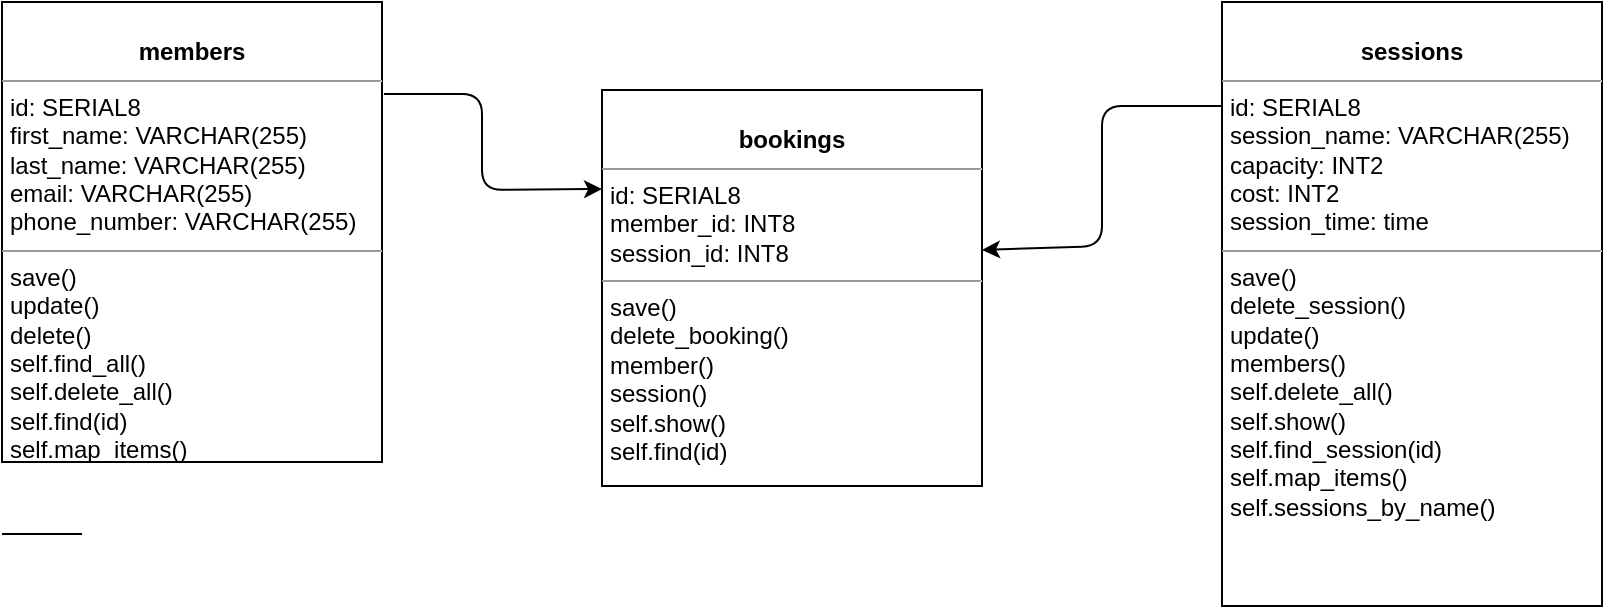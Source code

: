 <mxfile version="10.6.5" type="github"><diagram name="Page-1" id="9f46799a-70d6-7492-0946-bef42562c5a5"><mxGraphModel dx="962" dy="505" grid="1" gridSize="10" guides="1" tooltips="1" connect="1" arrows="1" fold="1" page="1" pageScale="1" pageWidth="1100" pageHeight="850" background="#ffffff" math="0" shadow="0"><root><mxCell id="0"/><mxCell id="1" parent="0"/><mxCell id="1pqriuBPGq7cYhrQx8Pe-11" value="&lt;p style=&quot;margin: 0px ; margin-top: 4px ; text-align: center&quot;&gt;&lt;br&gt;&lt;b&gt;members&lt;/b&gt;&lt;/p&gt;&lt;hr size=&quot;1&quot;&gt;&lt;p style=&quot;margin: 0px ; margin-left: 4px&quot;&gt;&lt;span&gt;id: SERIAL8&lt;/span&gt;&lt;/p&gt;&lt;p style=&quot;margin: 0px ; margin-left: 4px&quot;&gt;&lt;span&gt;first_name: VARCHAR(255)&lt;/span&gt;&lt;span&gt;&lt;br&gt;&lt;/span&gt;&lt;/p&gt;&lt;p style=&quot;margin: 0px ; margin-left: 4px&quot;&gt;&lt;span&gt;last_name: VARCHAR(255)&lt;/span&gt;&lt;span&gt;&lt;br&gt;&lt;/span&gt;&lt;/p&gt;&lt;p style=&quot;margin: 0px ; margin-left: 4px&quot;&gt;&lt;span&gt;email: VARCHAR(255)&lt;/span&gt;&lt;span&gt;&lt;br&gt;&lt;/span&gt;&lt;/p&gt;&lt;p style=&quot;margin: 0px ; margin-left: 4px&quot;&gt;&lt;span&gt;phone_number: VARCHAR(255)&lt;/span&gt;&lt;br&gt;&lt;/p&gt;&lt;hr size=&quot;1&quot;&gt;&lt;p style=&quot;margin: 0px ; margin-left: 4px&quot;&gt;save()&lt;/p&gt;&lt;p style=&quot;margin: 0px ; margin-left: 4px&quot;&gt;update()&lt;/p&gt;&lt;p style=&quot;margin: 0px ; margin-left: 4px&quot;&gt;delete()&lt;/p&gt;&lt;p style=&quot;margin: 0px ; margin-left: 4px&quot;&gt;self.find_all()&lt;/p&gt;&lt;p style=&quot;margin: 0px ; margin-left: 4px&quot;&gt;self.delete_all()&lt;/p&gt;&lt;p style=&quot;margin: 0px ; margin-left: 4px&quot;&gt;self.find(id)&lt;/p&gt;&lt;p style=&quot;margin: 0px ; margin-left: 4px&quot;&gt;self.map_items()&lt;br&gt;&lt;br&gt;&lt;/p&gt;" style="verticalAlign=top;align=left;overflow=fill;fontSize=12;fontFamily=Helvetica;html=1;" vertex="1" parent="1"><mxGeometry x="90" y="78" width="190" height="230" as="geometry"/></mxCell><mxCell id="1pqriuBPGq7cYhrQx8Pe-12" value="&lt;p style=&quot;margin: 0px ; margin-top: 4px ; text-align: center&quot;&gt;&lt;br&gt;&lt;b&gt;bookings&lt;/b&gt;&lt;/p&gt;&lt;hr size=&quot;1&quot;&gt;&lt;p style=&quot;margin: 0px ; margin-left: 4px&quot;&gt;id: SERIAL8&lt;br&gt;member_id: INT8&lt;/p&gt;&lt;p style=&quot;margin: 0px ; margin-left: 4px&quot;&gt;session_id: INT8&lt;/p&gt;&lt;hr size=&quot;1&quot;&gt;&lt;p style=&quot;margin: 0px ; margin-left: 4px&quot;&gt;save()&lt;/p&gt;&lt;p style=&quot;margin: 0px ; margin-left: 4px&quot;&gt;delete_booking()&lt;/p&gt;&lt;p style=&quot;margin: 0px ; margin-left: 4px&quot;&gt;member()&lt;/p&gt;&lt;p style=&quot;margin: 0px ; margin-left: 4px&quot;&gt;session()&lt;/p&gt;&lt;p style=&quot;margin: 0px ; margin-left: 4px&quot;&gt;self.show()&lt;/p&gt;&lt;p style=&quot;margin: 0px ; margin-left: 4px&quot;&gt;self.find(id)&lt;/p&gt;&lt;p style=&quot;margin: 0px ; margin-left: 4px&quot;&gt;&lt;br&gt;&lt;/p&gt;" style="verticalAlign=top;align=left;overflow=fill;fontSize=12;fontFamily=Helvetica;html=1;" vertex="1" parent="1"><mxGeometry x="390" y="122" width="190" height="198" as="geometry"/></mxCell><mxCell id="1pqriuBPGq7cYhrQx8Pe-14" value="" style="line;strokeWidth=1;fillColor=none;align=left;verticalAlign=middle;spacingTop=-1;spacingLeft=3;spacingRight=3;rotatable=0;labelPosition=right;points=[];portConstraint=eastwest;" vertex="1" parent="1"><mxGeometry x="90" y="340" width="40" height="8" as="geometry"/></mxCell><mxCell id="1pqriuBPGq7cYhrQx8Pe-15" value="" style="endArrow=classic;html=1;entryX=0;entryY=0.25;entryDx=0;entryDy=0;exitX=1.005;exitY=0.2;exitDx=0;exitDy=0;exitPerimeter=0;" edge="1" parent="1" source="1pqriuBPGq7cYhrQx8Pe-11" target="1pqriuBPGq7cYhrQx8Pe-12"><mxGeometry width="50" height="50" relative="1" as="geometry"><mxPoint x="90" y="420" as="sourcePoint"/><mxPoint x="140" y="370" as="targetPoint"/><Array as="points"><mxPoint x="330" y="124"/><mxPoint x="330" y="172"/></Array></mxGeometry></mxCell><mxCell id="1pqriuBPGq7cYhrQx8Pe-22" value="&lt;p style=&quot;margin: 0px ; margin-top: 4px ; text-align: center&quot;&gt;&lt;br&gt;&lt;b&gt;sessions&lt;/b&gt;&lt;/p&gt;&lt;hr size=&quot;1&quot;&gt;&lt;p style=&quot;margin: 0px ; margin-left: 4px&quot;&gt;id: SERIAL8&lt;br&gt;session_name: VARCHAR(255)&lt;/p&gt;&lt;p style=&quot;margin: 0px ; margin-left: 4px&quot;&gt;capacity: INT2&lt;/p&gt;&lt;p style=&quot;margin: 0px ; margin-left: 4px&quot;&gt;cost: INT2&lt;/p&gt;&lt;p style=&quot;margin: 0px ; margin-left: 4px&quot;&gt;session_time: time&lt;/p&gt;&lt;hr size=&quot;1&quot;&gt;&lt;p style=&quot;margin: 0px ; margin-left: 4px&quot;&gt;save()&lt;/p&gt;&lt;p style=&quot;margin: 0px ; margin-left: 4px&quot;&gt;delete_session()&lt;/p&gt;&lt;p style=&quot;margin: 0px ; margin-left: 4px&quot;&gt;update()&lt;/p&gt;&lt;p style=&quot;margin: 0px ; margin-left: 4px&quot;&gt;members()&lt;/p&gt;&lt;p style=&quot;margin: 0px ; margin-left: 4px&quot;&gt;self.delete_all()&lt;/p&gt;&lt;p style=&quot;margin: 0px ; margin-left: 4px&quot;&gt;self.show()&lt;/p&gt;&lt;p style=&quot;margin: 0px ; margin-left: 4px&quot;&gt;self.find_session(id)&lt;/p&gt;&lt;p style=&quot;margin: 0px ; margin-left: 4px&quot;&gt;self.map_items()&lt;/p&gt;&lt;p style=&quot;margin: 0px ; margin-left: 4px&quot;&gt;self.sessions_by_name()&lt;/p&gt;&lt;p style=&quot;margin: 0px ; margin-left: 4px&quot;&gt;&lt;br&gt;&lt;/p&gt;&lt;p style=&quot;margin: 0px ; margin-left: 4px&quot;&gt;&lt;br&gt;&lt;/p&gt;" style="verticalAlign=top;align=left;overflow=fill;fontSize=12;fontFamily=Helvetica;html=1;" vertex="1" parent="1"><mxGeometry x="700" y="78" width="190" height="302" as="geometry"/></mxCell><mxCell id="1pqriuBPGq7cYhrQx8Pe-23" value="" style="endArrow=classic;html=1;entryX=1;entryY=0.404;entryDx=0;entryDy=0;entryPerimeter=0;exitX=0;exitY=0.172;exitDx=0;exitDy=0;exitPerimeter=0;" edge="1" parent="1" source="1pqriuBPGq7cYhrQx8Pe-22" target="1pqriuBPGq7cYhrQx8Pe-12"><mxGeometry width="50" height="50" relative="1" as="geometry"><mxPoint x="90" y="450" as="sourcePoint"/><mxPoint x="140" y="400" as="targetPoint"/><Array as="points"><mxPoint x="640" y="130"/><mxPoint x="640" y="200"/></Array></mxGeometry></mxCell></root></mxGraphModel></diagram></mxfile>
